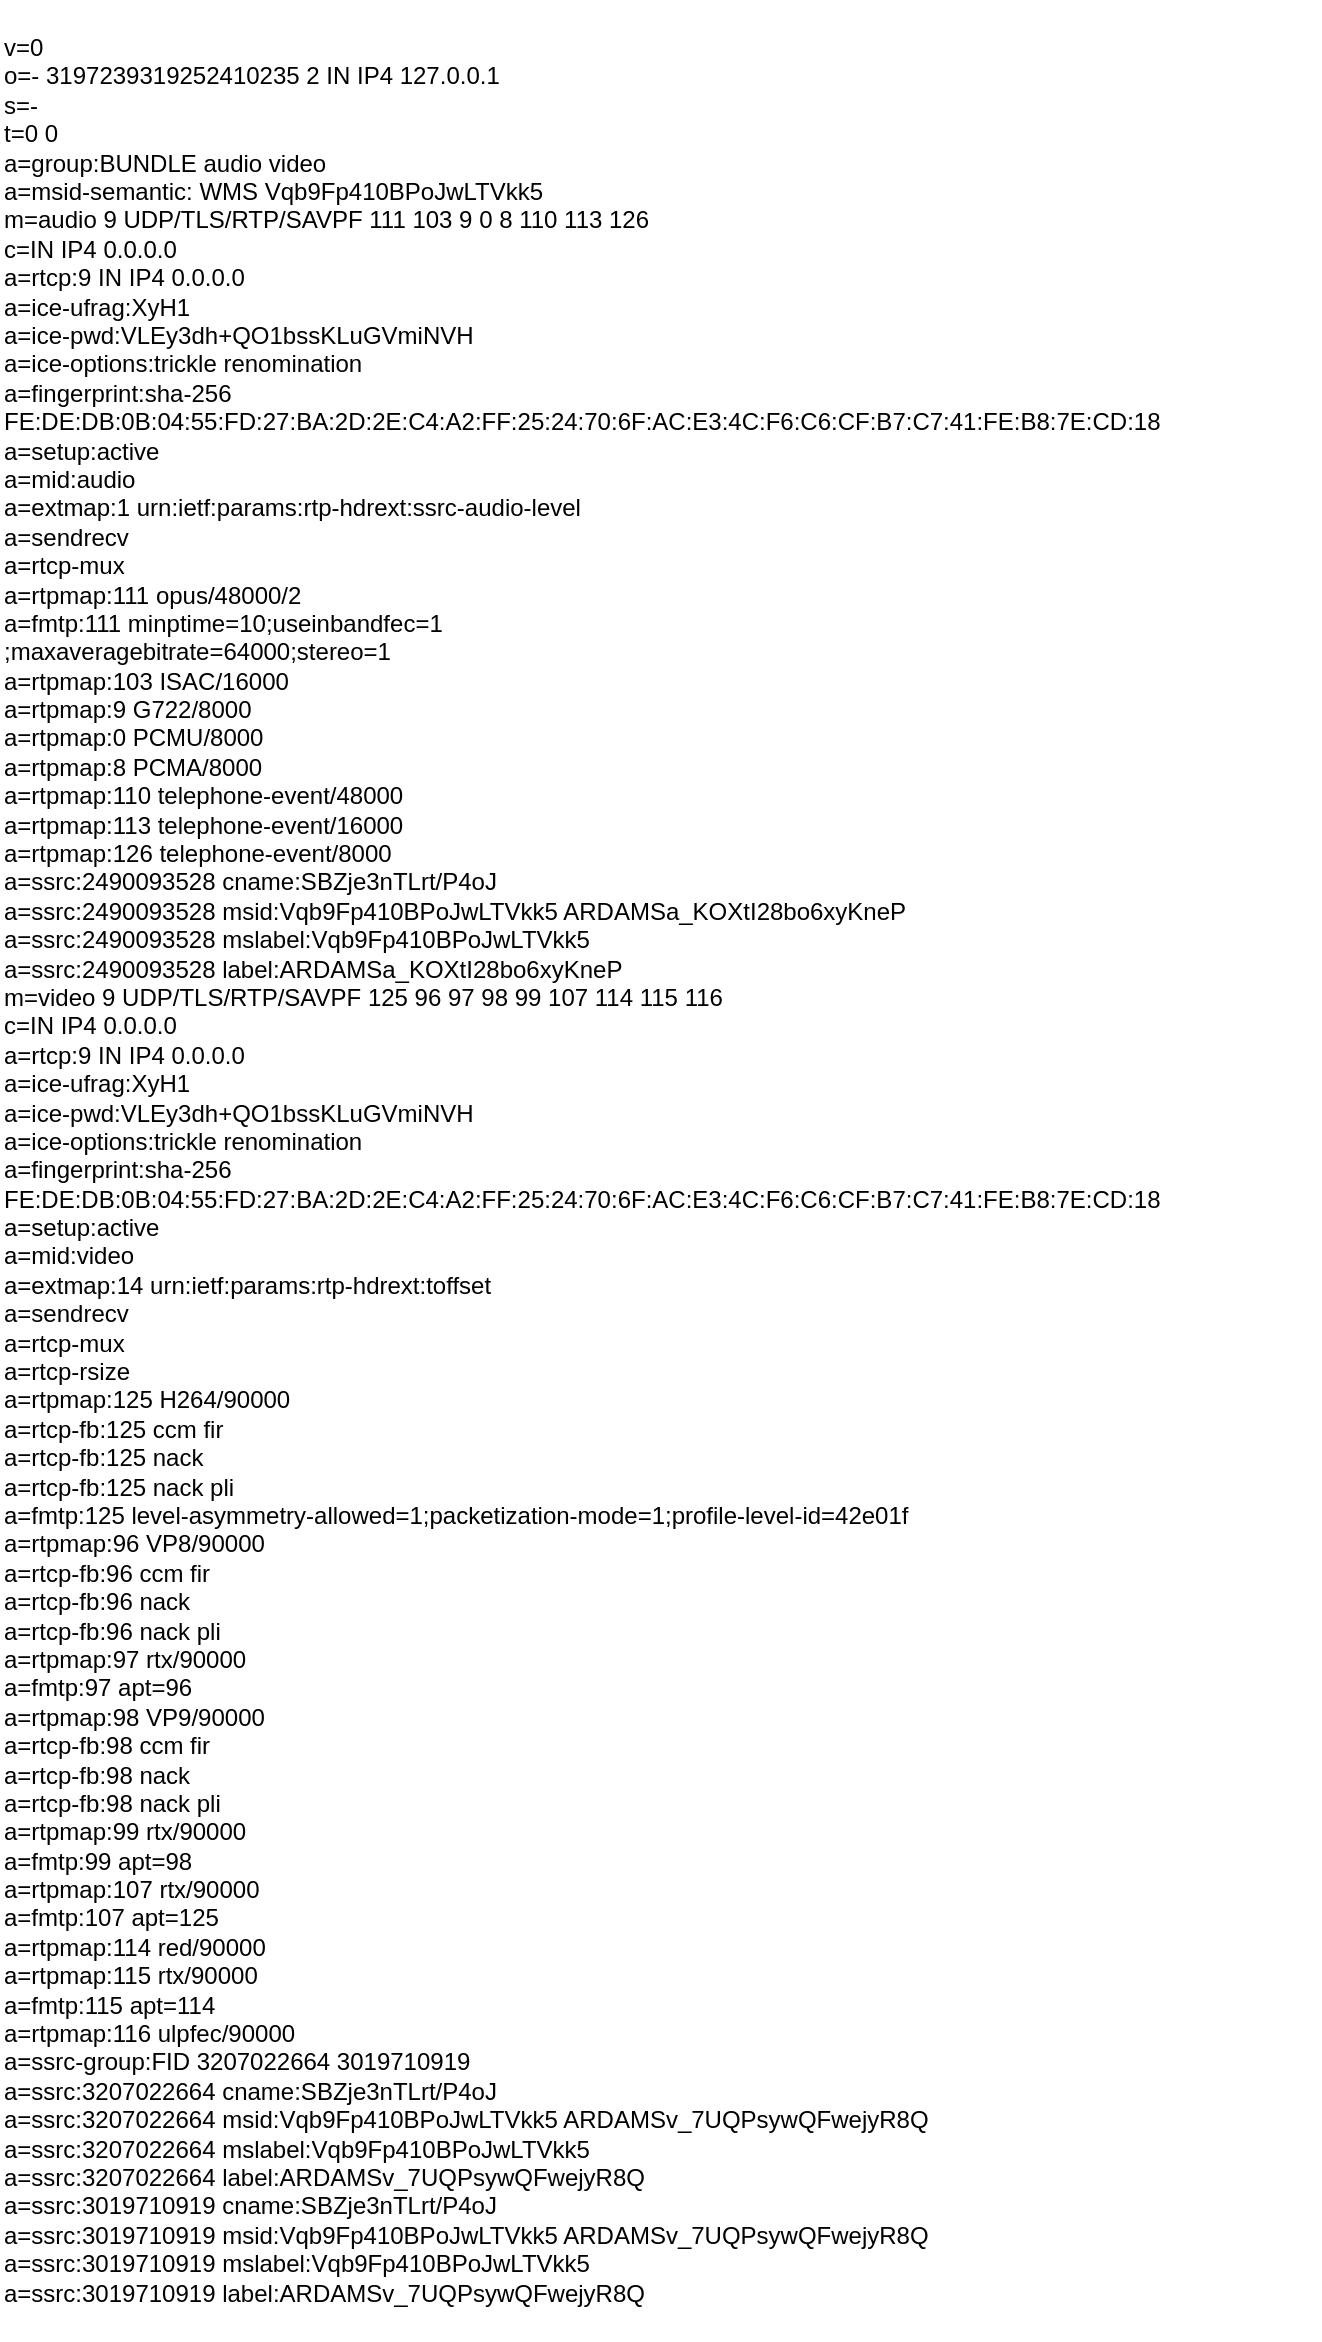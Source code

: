 <mxfile version="14.1.8" type="device"><diagram id="uIalmduRTLaAjgFYUCmQ" name="第 1 页"><mxGraphModel dx="1024" dy="1761" grid="1" gridSize="10" guides="1" tooltips="1" connect="1" arrows="1" fold="1" page="1" pageScale="1" pageWidth="827" pageHeight="1169" math="0" shadow="0"><root><mxCell id="0"/><mxCell id="1" parent="0"/><mxCell id="6ibJ5y6yCoFqQdi7xs2Q-5" value="&lt;div&gt;v=0&lt;/div&gt;&lt;div&gt;o=- 3197239319252410235 2 IN IP4 127.0.0.1&lt;/div&gt;&lt;div&gt;s=-&lt;/div&gt;&lt;div&gt;t=0 0&lt;/div&gt;&lt;div&gt;a=group:BUNDLE audio video&lt;/div&gt;&lt;div&gt;a=msid-semantic: WMS Vqb9Fp410BPoJwLTVkk5&lt;/div&gt;&lt;div&gt;m=audio 9 UDP/TLS/RTP/SAVPF 111 103 9 0 8 110 113 126&lt;/div&gt;&lt;div&gt;c=IN IP4 0.0.0.0&lt;/div&gt;&lt;div&gt;a=rtcp:9 IN IP4 0.0.0.0&lt;/div&gt;&lt;div&gt;a=ice-ufrag:XyH1&lt;/div&gt;&lt;div&gt;a=ice-pwd:VLEy3dh+QO1bssKLuGVmiNVH&lt;/div&gt;&lt;div&gt;a=ice-options:trickle renomination&lt;/div&gt;&lt;div&gt;a=fingerprint:sha-256 FE:DE:DB:0B:04:55:FD:27:BA:2D:2E:C4:A2:FF:25:24:70:6F:AC:E3:4C:F6:C6:CF:B7:C7:41:FE:B8:7E:CD:18&lt;/div&gt;&lt;div&gt;a=setup:active&lt;/div&gt;&lt;div&gt;a=mid:audio&lt;/div&gt;&lt;div&gt;a=extmap:1 urn:ietf:params:rtp-hdrext:ssrc-audio-level&lt;/div&gt;&lt;div&gt;a=sendrecv&lt;/div&gt;&lt;div&gt;a=rtcp-mux&lt;/div&gt;&lt;div&gt;a=rtpmap:111 opus/48000/2&lt;/div&gt;&lt;div&gt;a=fmtp:111 minptime=10;useinbandfec=1&lt;/div&gt;&lt;div&gt;;maxaveragebitrate=64000;stereo=1&lt;/div&gt;&lt;div&gt;a=rtpmap:103 ISAC/16000&lt;/div&gt;&lt;div&gt;a=rtpmap:9 G722/8000&lt;/div&gt;&lt;div&gt;a=rtpmap:0 PCMU/8000&lt;/div&gt;&lt;div&gt;a=rtpmap:8 PCMA/8000&lt;/div&gt;&lt;div&gt;a=rtpmap:110 telephone-event/48000&lt;/div&gt;&lt;div&gt;a=rtpmap:113 telephone-event/16000&lt;/div&gt;&lt;div&gt;a=rtpmap:126 telephone-event/8000&lt;/div&gt;&lt;div&gt;a=ssrc:2490093528 cname:SBZje3nTLrt/P4oJ&lt;/div&gt;&lt;div&gt;a=ssrc:2490093528 msid:Vqb9Fp410BPoJwLTVkk5 ARDAMSa_KOXtI28bo6xyKneP&lt;/div&gt;&lt;div&gt;a=ssrc:2490093528 mslabel:Vqb9Fp410BPoJwLTVkk5&lt;/div&gt;&lt;div&gt;a=ssrc:2490093528 label:ARDAMSa_KOXtI28bo6xyKneP&lt;/div&gt;&lt;div&gt;m=video 9 UDP/TLS/RTP/SAVPF 125 96 97 98 99 107 114 115 116&lt;/div&gt;&lt;div&gt;c=IN IP4 0.0.0.0&lt;/div&gt;&lt;div&gt;a=rtcp:9 IN IP4 0.0.0.0&lt;/div&gt;&lt;div&gt;a=ice-ufrag:XyH1&lt;/div&gt;&lt;div&gt;a=ice-pwd:VLEy3dh+QO1bssKLuGVmiNVH&lt;/div&gt;&lt;div&gt;a=ice-options:trickle renomination&lt;/div&gt;&lt;div&gt;a=fingerprint:sha-256 FE:DE:DB:0B:04:55:FD:27:BA:2D:2E:C4:A2:FF:25:24:70:6F:AC:E3:4C:F6:C6:CF:B7:C7:41:FE:B8:7E:CD:18&lt;/div&gt;&lt;div&gt;a=setup:active&lt;/div&gt;&lt;div&gt;a=mid:video&lt;/div&gt;&lt;div&gt;a=extmap:14 urn:ietf:params:rtp-hdrext:toffset&lt;/div&gt;&lt;div&gt;a=sendrecv&lt;/div&gt;&lt;div&gt;a=rtcp-mux&lt;/div&gt;&lt;div&gt;a=rtcp-rsize&lt;/div&gt;&lt;div&gt;a=rtpmap:125 H264/90000&lt;/div&gt;&lt;div&gt;a=rtcp-fb:125 ccm fir&lt;/div&gt;&lt;div&gt;a=rtcp-fb:125 nack&lt;/div&gt;&lt;div&gt;a=rtcp-fb:125 nack pli&lt;/div&gt;&lt;div&gt;a=fmtp:125 level-asymmetry-allowed=1;packetization-mode=1;profile-level-id=42e01f&lt;/div&gt;&lt;div&gt;a=rtpmap:96 VP8/90000&lt;/div&gt;&lt;div&gt;a=rtcp-fb:96 ccm fir&lt;/div&gt;&lt;div&gt;a=rtcp-fb:96 nack&lt;/div&gt;&lt;div&gt;a=rtcp-fb:96 nack pli&lt;/div&gt;&lt;div&gt;a=rtpmap:97 rtx/90000&lt;/div&gt;&lt;div&gt;a=fmtp:97 apt=96&lt;/div&gt;&lt;div&gt;a=rtpmap:98 VP9/90000&lt;/div&gt;&lt;div&gt;a=rtcp-fb:98 ccm fir&lt;/div&gt;&lt;div&gt;a=rtcp-fb:98 nack&lt;/div&gt;&lt;div&gt;a=rtcp-fb:98 nack pli&lt;/div&gt;&lt;div&gt;a=rtpmap:99 rtx/90000&lt;/div&gt;&lt;div&gt;a=fmtp:99 apt=98&lt;/div&gt;&lt;div&gt;a=rtpmap:107 rtx/90000&lt;/div&gt;&lt;div&gt;a=fmtp:107 apt=125&lt;/div&gt;&lt;div&gt;a=rtpmap:114 red/90000&lt;/div&gt;&lt;div&gt;a=rtpmap:115 rtx/90000&lt;/div&gt;&lt;div&gt;a=fmtp:115 apt=114&lt;/div&gt;&lt;div&gt;a=rtpmap:116 ulpfec/90000&lt;/div&gt;&lt;div&gt;a=ssrc-group:FID 3207022664 3019710919&lt;/div&gt;&lt;div&gt;a=ssrc:3207022664 cname:SBZje3nTLrt/P4oJ&lt;/div&gt;&lt;div&gt;a=ssrc:3207022664 msid:Vqb9Fp410BPoJwLTVkk5 ARDAMSv_7UQPsywQFwejyR8Q&lt;/div&gt;&lt;div&gt;a=ssrc:3207022664 mslabel:Vqb9Fp410BPoJwLTVkk5&lt;/div&gt;&lt;div&gt;a=ssrc:3207022664 label:ARDAMSv_7UQPsywQFwejyR8Q&lt;/div&gt;&lt;div&gt;a=ssrc:3019710919 cname:SBZje3nTLrt/P4oJ&lt;/div&gt;&lt;div&gt;a=ssrc:3019710919 msid:Vqb9Fp410BPoJwLTVkk5 ARDAMSv_7UQPsywQFwejyR8Q&lt;/div&gt;&lt;div&gt;a=ssrc:3019710919 mslabel:Vqb9Fp410BPoJwLTVkk5&lt;/div&gt;&lt;div&gt;a=ssrc:3019710919 label:ARDAMSv_7UQPsywQFwejyR8Q&lt;/div&gt;" style="text;html=1;strokeColor=none;fillColor=none;align=left;verticalAlign=middle;whiteSpace=wrap;rounded=0;" vertex="1" parent="1"><mxGeometry x="260" y="-584" width="660" height="1170" as="geometry"/></mxCell></root></mxGraphModel></diagram></mxfile>